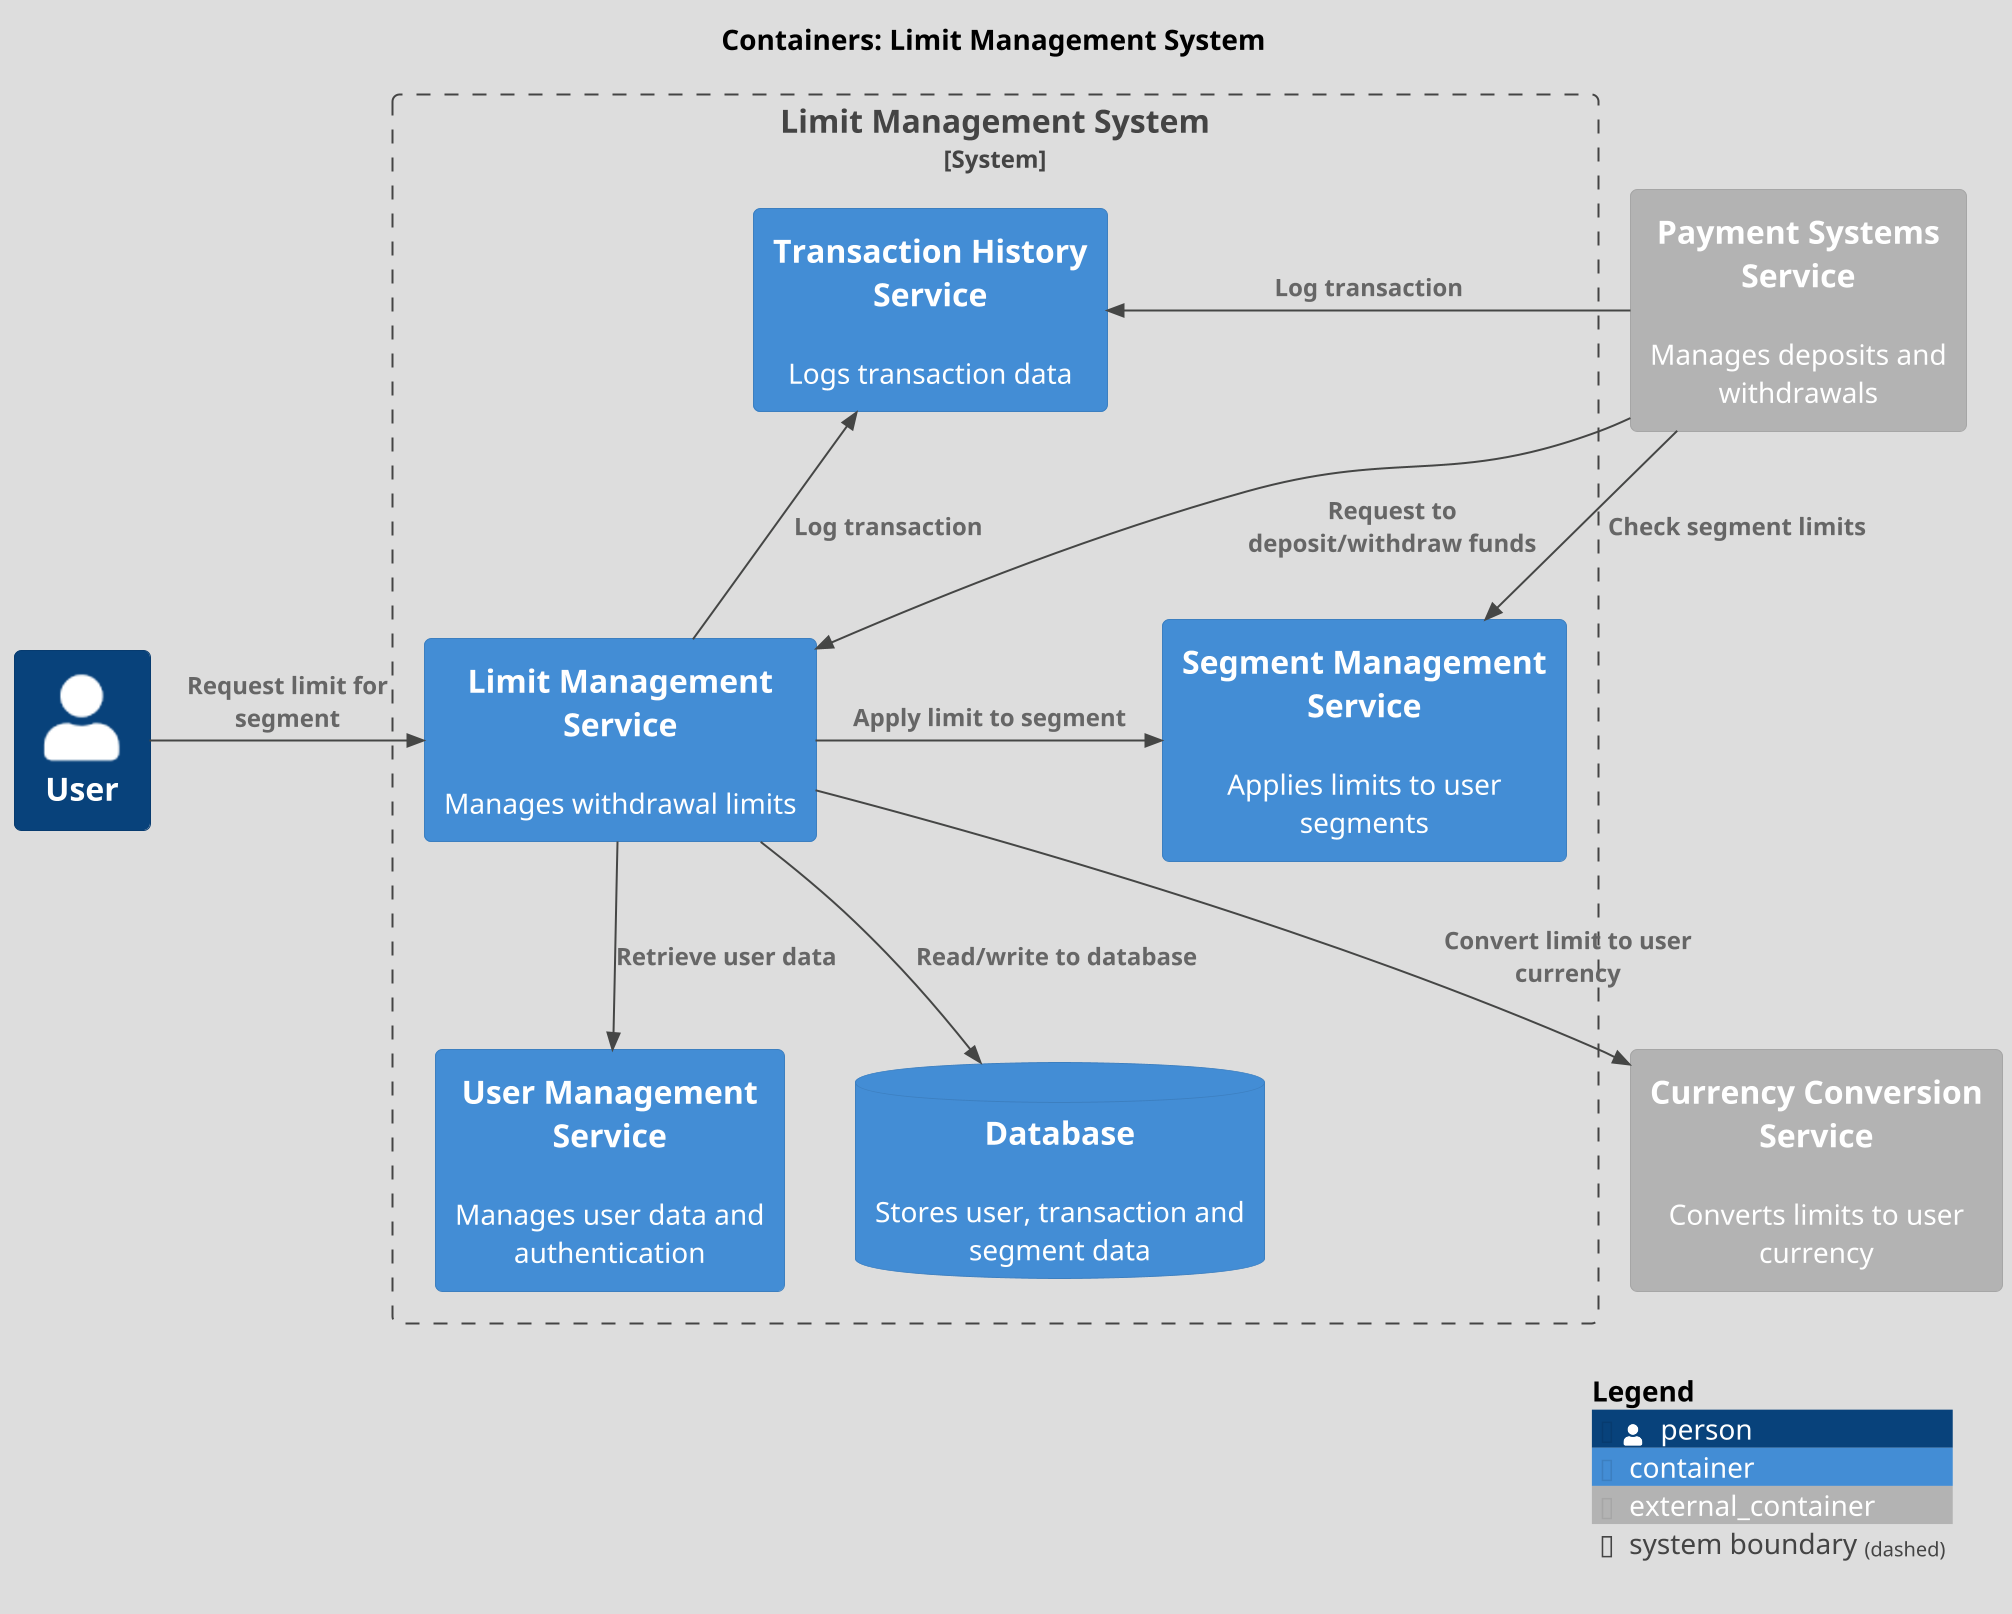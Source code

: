 @startuml
!include <C4/C4_Container>
!theme toy
title Containers: Limit Management System
scale 2

Person(User, "User")

Container_Ext(CurrencyService, "Currency Conversion Service", "", "Converts limits to user currency")

System_Boundary(system, "Limit Management System") {
  Container(LimitService, "Limit Management Service", "", "Manages withdrawal limits")
  Container(UserService, "User Management Service", "", "Manages user data and authentication")
  Container(TransactionService, "Transaction History Service", "", "Logs transaction data")
  Container(SegmentService, "Segment Management Service", "", "Applies limits to user segments")
  ContainerDb(DB, "Database", "", "Stores user, transaction and segment data")
}

Container_Ext(PaymentService, "Payment Systems Service", "", "Manages deposits and withdrawals")

Rel_R(User, LimitService, "Request limit for segment")
Rel(LimitService, CurrencyService, "Convert limit to user currency")
Rel(LimitService, UserService, "Retrieve user data")
Rel_U(LimitService, TransactionService, "Log transaction")
Rel_R(LimitService, SegmentService, "Apply limit to segment")
Rel(LimitService, DB, "Read/write to database")
Rel(PaymentService, LimitService, "Request to deposit/withdraw funds")
Rel_L(PaymentService, TransactionService, "Log transaction")
Rel(PaymentService, SegmentService, "Check segment limits")
SHOW_LEGEND()
@enduml
